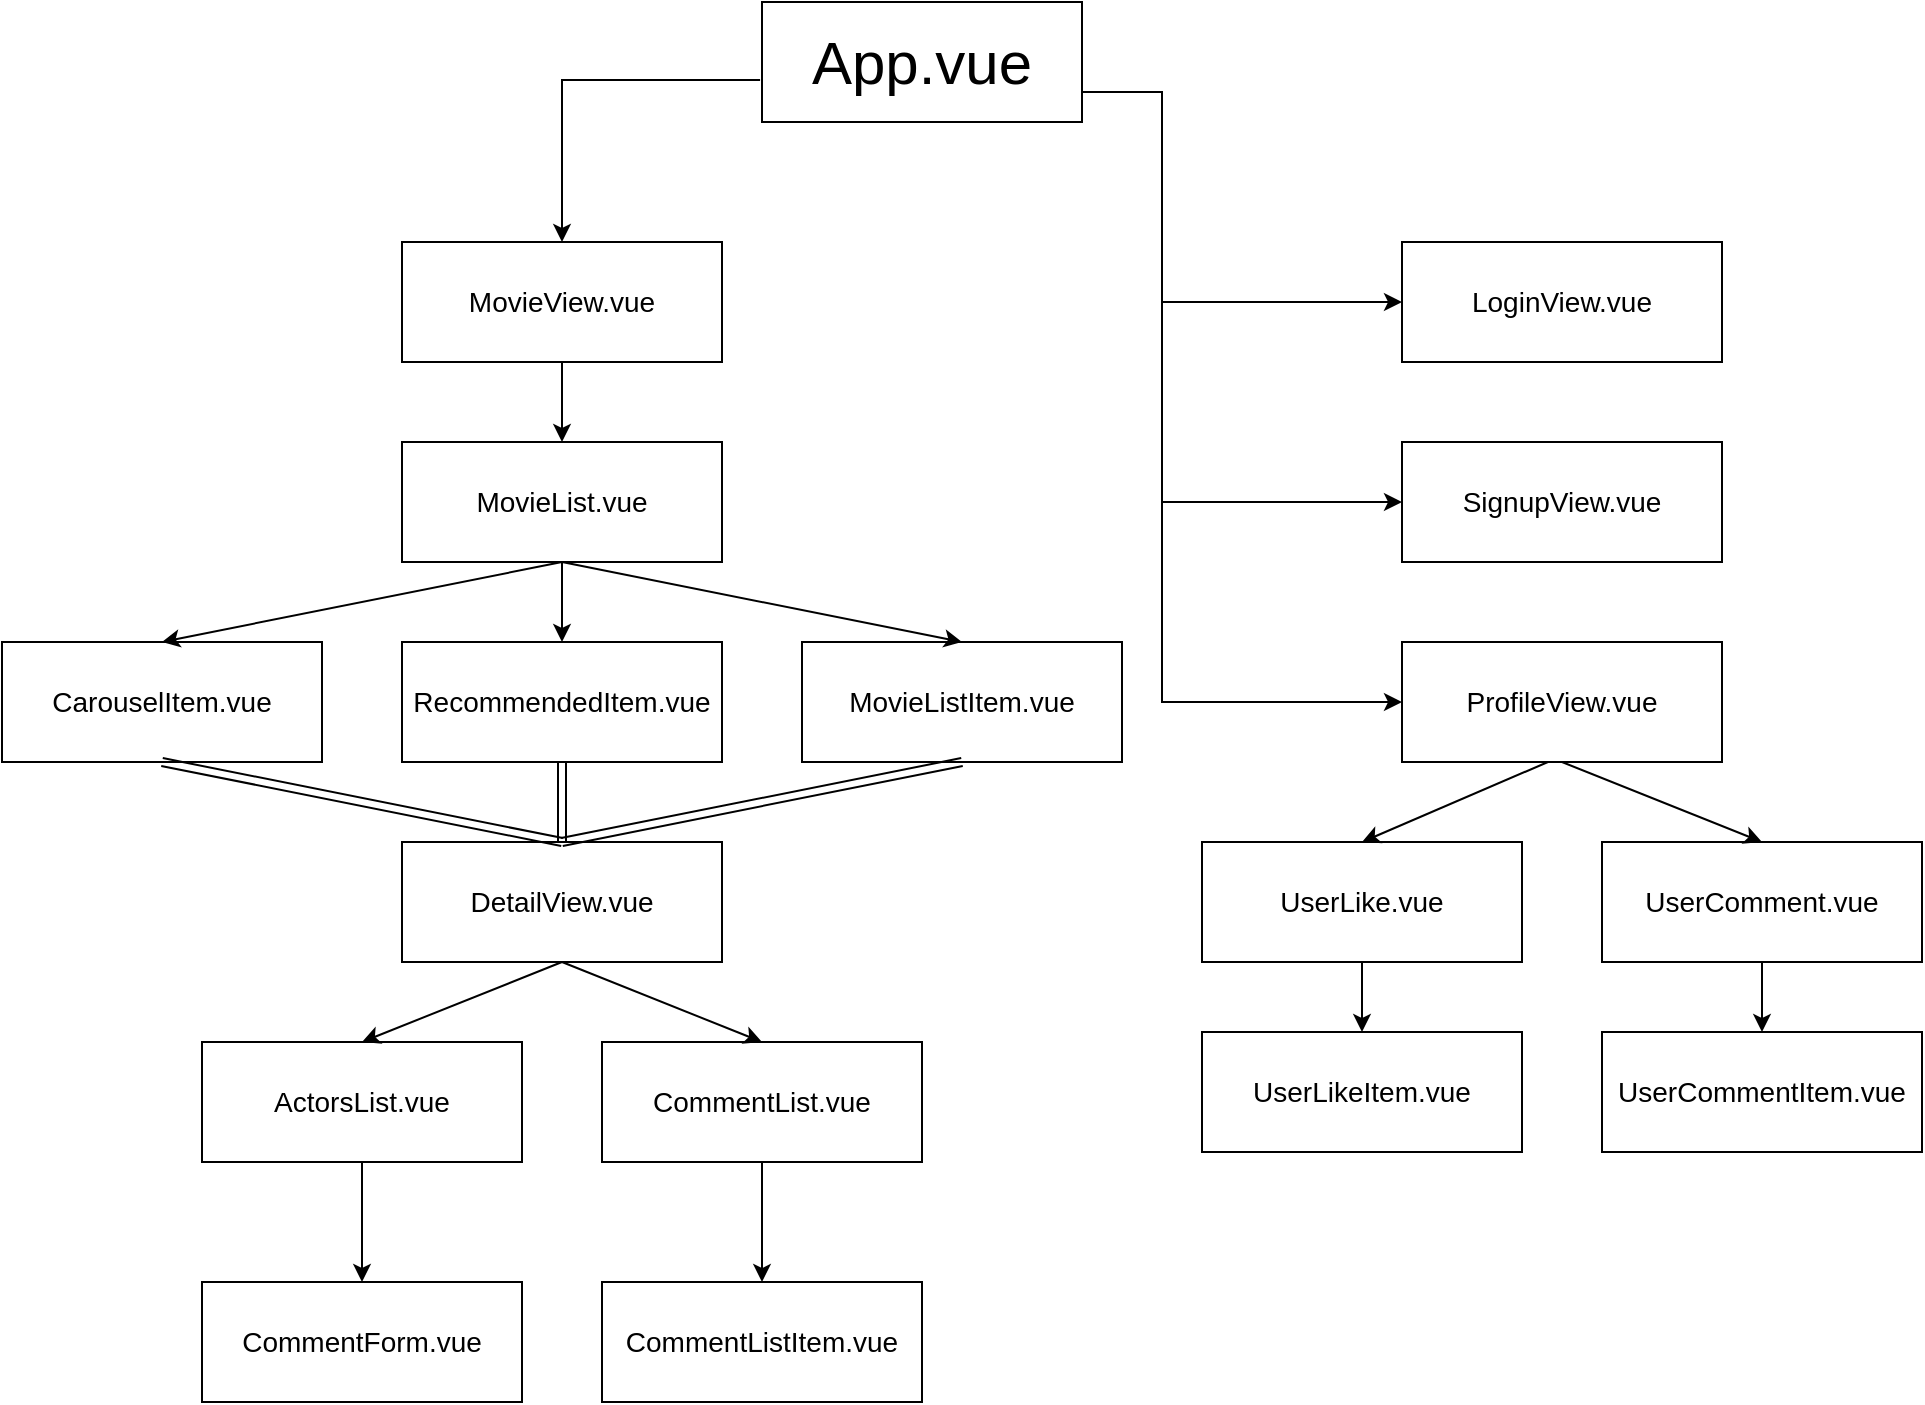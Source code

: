 <mxfile version="20.6.0" type="github"><diagram id="X8mWzubhAFyc9Skvdql6" name="페이지-1"><mxGraphModel dx="1596" dy="786" grid="1" gridSize="10" guides="1" tooltips="1" connect="1" arrows="1" fold="1" page="1" pageScale="1" pageWidth="827" pageHeight="1169" math="0" shadow="0"><root><mxCell id="0"/><mxCell id="1" parent="0"/><mxCell id="agj3k8-lh5VMDjY3fiG_-2" value="&lt;font style=&quot;font-size: 30px;&quot;&gt;App.vue&lt;/font&gt;" style="rounded=0;whiteSpace=wrap;html=1;" vertex="1" parent="1"><mxGeometry x="400" y="40" width="160" height="60" as="geometry"/></mxCell><mxCell id="agj3k8-lh5VMDjY3fiG_-3" value="&lt;font style=&quot;font-size: 14px;&quot;&gt;MovieView.vue&lt;/font&gt;" style="rounded=0;whiteSpace=wrap;html=1;" vertex="1" parent="1"><mxGeometry x="220" y="160" width="160" height="60" as="geometry"/></mxCell><mxCell id="agj3k8-lh5VMDjY3fiG_-5" value="&lt;font style=&quot;font-size: 14px;&quot;&gt;MovieListItem.vue&lt;/font&gt;" style="rounded=0;whiteSpace=wrap;html=1;" vertex="1" parent="1"><mxGeometry x="420" y="360" width="160" height="60" as="geometry"/></mxCell><mxCell id="agj3k8-lh5VMDjY3fiG_-6" value="&lt;font style=&quot;font-size: 14px;&quot;&gt;MovieList.vue&lt;/font&gt;" style="rounded=0;whiteSpace=wrap;html=1;" vertex="1" parent="1"><mxGeometry x="220" y="260" width="160" height="60" as="geometry"/></mxCell><mxCell id="agj3k8-lh5VMDjY3fiG_-7" value="&lt;font style=&quot;font-size: 14px;&quot;&gt;DetailView.vue&lt;/font&gt;" style="rounded=0;whiteSpace=wrap;html=1;" vertex="1" parent="1"><mxGeometry x="220" y="460" width="160" height="60" as="geometry"/></mxCell><mxCell id="agj3k8-lh5VMDjY3fiG_-8" value="&lt;font style=&quot;font-size: 14px;&quot;&gt;RecommendedItem.vue&lt;/font&gt;" style="rounded=0;whiteSpace=wrap;html=1;" vertex="1" parent="1"><mxGeometry x="220" y="360" width="160" height="60" as="geometry"/></mxCell><mxCell id="agj3k8-lh5VMDjY3fiG_-9" value="&lt;font style=&quot;font-size: 14px;&quot;&gt;CarouselItem.vue&lt;/font&gt;" style="rounded=0;whiteSpace=wrap;html=1;" vertex="1" parent="1"><mxGeometry x="20" y="360" width="160" height="60" as="geometry"/></mxCell><mxCell id="agj3k8-lh5VMDjY3fiG_-11" value="&lt;font style=&quot;font-size: 14px;&quot;&gt;CommentList.vue&lt;/font&gt;" style="rounded=0;whiteSpace=wrap;html=1;" vertex="1" parent="1"><mxGeometry x="320" y="560" width="160" height="60" as="geometry"/></mxCell><mxCell id="agj3k8-lh5VMDjY3fiG_-13" value="&lt;font style=&quot;font-size: 14px;&quot;&gt;ActorsList.vue&lt;/font&gt;" style="rounded=0;whiteSpace=wrap;html=1;" vertex="1" parent="1"><mxGeometry x="120" y="560" width="160" height="60" as="geometry"/></mxCell><mxCell id="agj3k8-lh5VMDjY3fiG_-14" value="&lt;span style=&quot;font-size: 14px;&quot;&gt;CommentListItem.vue&lt;/span&gt;" style="rounded=0;whiteSpace=wrap;html=1;" vertex="1" parent="1"><mxGeometry x="320" y="680" width="160" height="60" as="geometry"/></mxCell><mxCell id="agj3k8-lh5VMDjY3fiG_-16" value="&lt;font style=&quot;font-size: 14px;&quot;&gt;CommentForm.vue&lt;/font&gt;" style="rounded=0;whiteSpace=wrap;html=1;" vertex="1" parent="1"><mxGeometry x="120" y="680" width="160" height="60" as="geometry"/></mxCell><mxCell id="agj3k8-lh5VMDjY3fiG_-17" value="&lt;font style=&quot;font-size: 14px;&quot;&gt;ProfileView.vue&lt;/font&gt;" style="rounded=0;whiteSpace=wrap;html=1;" vertex="1" parent="1"><mxGeometry x="720" y="360" width="160" height="60" as="geometry"/></mxCell><mxCell id="agj3k8-lh5VMDjY3fiG_-18" value="&lt;font style=&quot;font-size: 14px;&quot;&gt;LoginView.vue&lt;/font&gt;" style="rounded=0;whiteSpace=wrap;html=1;" vertex="1" parent="1"><mxGeometry x="720" y="160" width="160" height="60" as="geometry"/></mxCell><mxCell id="agj3k8-lh5VMDjY3fiG_-19" value="&lt;font style=&quot;font-size: 14px;&quot;&gt;SignupView.vue&lt;/font&gt;" style="rounded=0;whiteSpace=wrap;html=1;" vertex="1" parent="1"><mxGeometry x="720" y="260" width="160" height="60" as="geometry"/></mxCell><mxCell id="agj3k8-lh5VMDjY3fiG_-44" style="edgeStyle=orthogonalEdgeStyle;rounded=0;orthogonalLoop=1;jettySize=auto;html=1;exitX=0.5;exitY=1;exitDx=0;exitDy=0;entryX=0.5;entryY=0;entryDx=0;entryDy=0;fontSize=14;" edge="1" parent="1" source="agj3k8-lh5VMDjY3fiG_-20" target="agj3k8-lh5VMDjY3fiG_-22"><mxGeometry relative="1" as="geometry"/></mxCell><mxCell id="agj3k8-lh5VMDjY3fiG_-20" value="&lt;font style=&quot;font-size: 14px;&quot;&gt;UserComment.vue&lt;/font&gt;" style="rounded=0;whiteSpace=wrap;html=1;" vertex="1" parent="1"><mxGeometry x="820" y="460" width="160" height="60" as="geometry"/></mxCell><mxCell id="agj3k8-lh5VMDjY3fiG_-42" style="edgeStyle=orthogonalEdgeStyle;rounded=0;orthogonalLoop=1;jettySize=auto;html=1;exitX=0.5;exitY=1;exitDx=0;exitDy=0;entryX=0.5;entryY=0;entryDx=0;entryDy=0;fontSize=14;" edge="1" parent="1" source="agj3k8-lh5VMDjY3fiG_-21" target="agj3k8-lh5VMDjY3fiG_-23"><mxGeometry relative="1" as="geometry"/></mxCell><mxCell id="agj3k8-lh5VMDjY3fiG_-21" value="&lt;font style=&quot;font-size: 14px;&quot;&gt;UserLike.vue&lt;/font&gt;" style="rounded=0;whiteSpace=wrap;html=1;" vertex="1" parent="1"><mxGeometry x="620" y="460" width="160" height="60" as="geometry"/></mxCell><mxCell id="agj3k8-lh5VMDjY3fiG_-22" value="&lt;font style=&quot;font-size: 14px;&quot;&gt;UserCommentItem.vue&lt;/font&gt;" style="rounded=0;whiteSpace=wrap;html=1;" vertex="1" parent="1"><mxGeometry x="820" y="555" width="160" height="60" as="geometry"/></mxCell><mxCell id="agj3k8-lh5VMDjY3fiG_-23" value="&lt;font style=&quot;font-size: 14px;&quot;&gt;UserLikeItem.vue&lt;/font&gt;" style="rounded=0;whiteSpace=wrap;html=1;" vertex="1" parent="1"><mxGeometry x="620" y="555" width="160" height="60" as="geometry"/></mxCell><mxCell id="agj3k8-lh5VMDjY3fiG_-24" value="" style="endArrow=classic;html=1;rounded=0;fontSize=14;exitX=-0.006;exitY=0.65;exitDx=0;exitDy=0;exitPerimeter=0;entryX=0.5;entryY=0;entryDx=0;entryDy=0;" edge="1" parent="1" source="agj3k8-lh5VMDjY3fiG_-2" target="agj3k8-lh5VMDjY3fiG_-3"><mxGeometry width="50" height="50" relative="1" as="geometry"><mxPoint x="280" y="160" as="sourcePoint"/><mxPoint x="280" y="160" as="targetPoint"/><Array as="points"><mxPoint x="300" y="79"/></Array></mxGeometry></mxCell><mxCell id="agj3k8-lh5VMDjY3fiG_-25" value="" style="endArrow=classic;html=1;rounded=0;fontSize=14;exitX=0.5;exitY=1;exitDx=0;exitDy=0;entryX=0.5;entryY=0;entryDx=0;entryDy=0;" edge="1" parent="1" source="agj3k8-lh5VMDjY3fiG_-3" target="agj3k8-lh5VMDjY3fiG_-6"><mxGeometry width="50" height="50" relative="1" as="geometry"><mxPoint x="190" y="230" as="sourcePoint"/><mxPoint x="190" y="260" as="targetPoint"/></mxGeometry></mxCell><mxCell id="agj3k8-lh5VMDjY3fiG_-26" value="" style="endArrow=classic;html=1;rounded=0;fontSize=14;entryX=0.5;entryY=0;entryDx=0;entryDy=0;exitX=0.5;exitY=1;exitDx=0;exitDy=0;" edge="1" parent="1" source="agj3k8-lh5VMDjY3fiG_-6" target="agj3k8-lh5VMDjY3fiG_-8"><mxGeometry width="50" height="50" relative="1" as="geometry"><mxPoint x="250" y="370" as="sourcePoint"/><mxPoint x="300" y="320" as="targetPoint"/></mxGeometry></mxCell><mxCell id="agj3k8-lh5VMDjY3fiG_-27" value="" style="endArrow=classic;html=1;rounded=0;fontSize=14;" edge="1" parent="1"><mxGeometry width="50" height="50" relative="1" as="geometry"><mxPoint x="300" y="320" as="sourcePoint"/><mxPoint x="100" y="360" as="targetPoint"/></mxGeometry></mxCell><mxCell id="agj3k8-lh5VMDjY3fiG_-28" value="" style="endArrow=classic;html=1;rounded=0;fontSize=14;" edge="1" parent="1"><mxGeometry width="50" height="50" relative="1" as="geometry"><mxPoint x="300" y="320" as="sourcePoint"/><mxPoint x="500" y="360" as="targetPoint"/></mxGeometry></mxCell><mxCell id="agj3k8-lh5VMDjY3fiG_-32" value="" style="endArrow=classic;html=1;rounded=0;fontSize=14;entryX=0.5;entryY=0;entryDx=0;entryDy=0;exitX=0.5;exitY=1;exitDx=0;exitDy=0;" edge="1" parent="1" source="agj3k8-lh5VMDjY3fiG_-7" target="agj3k8-lh5VMDjY3fiG_-13"><mxGeometry width="50" height="50" relative="1" as="geometry"><mxPoint x="100" y="530" as="sourcePoint"/><mxPoint x="150" y="480" as="targetPoint"/></mxGeometry></mxCell><mxCell id="agj3k8-lh5VMDjY3fiG_-33" value="" style="endArrow=classic;html=1;rounded=0;fontSize=14;exitX=0.5;exitY=1;exitDx=0;exitDy=0;entryX=0.5;entryY=0;entryDx=0;entryDy=0;" edge="1" parent="1" source="agj3k8-lh5VMDjY3fiG_-7" target="agj3k8-lh5VMDjY3fiG_-11"><mxGeometry width="50" height="50" relative="1" as="geometry"><mxPoint x="410" y="550" as="sourcePoint"/><mxPoint x="460" y="500" as="targetPoint"/></mxGeometry></mxCell><mxCell id="agj3k8-lh5VMDjY3fiG_-34" value="" style="endArrow=classic;html=1;rounded=0;fontSize=14;exitX=0.5;exitY=1;exitDx=0;exitDy=0;entryX=0.5;entryY=0;entryDx=0;entryDy=0;" edge="1" parent="1" source="agj3k8-lh5VMDjY3fiG_-13" target="agj3k8-lh5VMDjY3fiG_-16"><mxGeometry width="50" height="50" relative="1" as="geometry"><mxPoint x="175" y="680" as="sourcePoint"/><mxPoint x="225" y="630" as="targetPoint"/></mxGeometry></mxCell><mxCell id="agj3k8-lh5VMDjY3fiG_-35" value="" style="endArrow=classic;html=1;rounded=0;fontSize=14;exitX=0.5;exitY=1;exitDx=0;exitDy=0;" edge="1" parent="1" source="agj3k8-lh5VMDjY3fiG_-11" target="agj3k8-lh5VMDjY3fiG_-14"><mxGeometry width="50" height="50" relative="1" as="geometry"><mxPoint x="400" y="640" as="sourcePoint"/><mxPoint x="450" y="590" as="targetPoint"/></mxGeometry></mxCell><mxCell id="agj3k8-lh5VMDjY3fiG_-36" value="" style="endArrow=classic;html=1;rounded=0;fontSize=14;exitX=1;exitY=0.75;exitDx=0;exitDy=0;entryX=0;entryY=0.5;entryDx=0;entryDy=0;" edge="1" parent="1" source="agj3k8-lh5VMDjY3fiG_-2" target="agj3k8-lh5VMDjY3fiG_-18"><mxGeometry width="50" height="50" relative="1" as="geometry"><mxPoint x="510" y="95" as="sourcePoint"/><mxPoint x="560" y="45" as="targetPoint"/><Array as="points"><mxPoint x="600" y="85"/><mxPoint x="600" y="190"/></Array></mxGeometry></mxCell><mxCell id="agj3k8-lh5VMDjY3fiG_-37" value="" style="endArrow=classic;html=1;rounded=0;fontSize=14;exitX=1;exitY=0.75;exitDx=0;exitDy=0;entryX=0;entryY=0.5;entryDx=0;entryDy=0;" edge="1" parent="1" source="agj3k8-lh5VMDjY3fiG_-2" target="agj3k8-lh5VMDjY3fiG_-19"><mxGeometry width="50" height="50" relative="1" as="geometry"><mxPoint x="610" y="440" as="sourcePoint"/><mxPoint x="660" y="390" as="targetPoint"/><Array as="points"><mxPoint x="600" y="85"/><mxPoint x="600" y="290"/></Array></mxGeometry></mxCell><mxCell id="agj3k8-lh5VMDjY3fiG_-38" value="" style="endArrow=classic;html=1;rounded=0;fontSize=14;entryX=0;entryY=0.5;entryDx=0;entryDy=0;exitX=1;exitY=0.75;exitDx=0;exitDy=0;" edge="1" parent="1" source="agj3k8-lh5VMDjY3fiG_-2" target="agj3k8-lh5VMDjY3fiG_-17"><mxGeometry width="50" height="50" relative="1" as="geometry"><mxPoint x="610" y="440" as="sourcePoint"/><mxPoint x="660" y="390" as="targetPoint"/><Array as="points"><mxPoint x="600" y="85"/><mxPoint x="600" y="390"/></Array></mxGeometry></mxCell><mxCell id="agj3k8-lh5VMDjY3fiG_-39" value="" style="endArrow=classic;html=1;rounded=0;fontSize=14;exitX=0.456;exitY=1;exitDx=0;exitDy=0;exitPerimeter=0;entryX=0.5;entryY=0;entryDx=0;entryDy=0;" edge="1" parent="1" source="agj3k8-lh5VMDjY3fiG_-17" target="agj3k8-lh5VMDjY3fiG_-21"><mxGeometry width="50" height="50" relative="1" as="geometry"><mxPoint x="610" y="440" as="sourcePoint"/><mxPoint x="600" y="520" as="targetPoint"/></mxGeometry></mxCell><mxCell id="agj3k8-lh5VMDjY3fiG_-40" value="" style="endArrow=classic;html=1;rounded=0;fontSize=14;exitX=0.5;exitY=1;exitDx=0;exitDy=0;entryX=0.5;entryY=0;entryDx=0;entryDy=0;" edge="1" parent="1" source="agj3k8-lh5VMDjY3fiG_-17" target="agj3k8-lh5VMDjY3fiG_-20"><mxGeometry width="50" height="50" relative="1" as="geometry"><mxPoint x="895" y="460" as="sourcePoint"/><mxPoint x="945" y="410" as="targetPoint"/></mxGeometry></mxCell><mxCell id="agj3k8-lh5VMDjY3fiG_-45" value="" style="shape=link;html=1;rounded=0;fontSize=14;entryX=0.5;entryY=1;entryDx=0;entryDy=0;exitX=0.5;exitY=0;exitDx=0;exitDy=0;" edge="1" parent="1" source="agj3k8-lh5VMDjY3fiG_-7" target="agj3k8-lh5VMDjY3fiG_-5"><mxGeometry width="100" relative="1" as="geometry"><mxPoint x="390" y="440" as="sourcePoint"/><mxPoint x="490" y="440" as="targetPoint"/></mxGeometry></mxCell><mxCell id="agj3k8-lh5VMDjY3fiG_-46" value="" style="shape=link;html=1;rounded=0;fontSize=14;exitX=0.5;exitY=1;exitDx=0;exitDy=0;entryX=0.5;entryY=0;entryDx=0;entryDy=0;" edge="1" parent="1" source="agj3k8-lh5VMDjY3fiG_-8" target="agj3k8-lh5VMDjY3fiG_-7"><mxGeometry width="100" relative="1" as="geometry"><mxPoint x="370" y="420" as="sourcePoint"/><mxPoint x="470" y="420" as="targetPoint"/></mxGeometry></mxCell><mxCell id="agj3k8-lh5VMDjY3fiG_-49" value="" style="shape=link;html=1;rounded=0;fontSize=14;exitX=0.5;exitY=1;exitDx=0;exitDy=0;entryX=0.5;entryY=0;entryDx=0;entryDy=0;" edge="1" parent="1" source="agj3k8-lh5VMDjY3fiG_-9" target="agj3k8-lh5VMDjY3fiG_-7"><mxGeometry width="100" relative="1" as="geometry"><mxPoint x="180" y="420" as="sourcePoint"/><mxPoint x="280" y="420" as="targetPoint"/></mxGeometry></mxCell></root></mxGraphModel></diagram></mxfile>